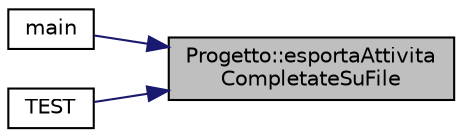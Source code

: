 digraph "Progetto::esportaAttivitaCompletateSuFile"
{
 // LATEX_PDF_SIZE
  edge [fontname="Helvetica",fontsize="10",labelfontname="Helvetica",labelfontsize="10"];
  node [fontname="Helvetica",fontsize="10",shape=record];
  rankdir="RL";
  Node58 [label="Progetto::esportaAttivita\lCompletateSuFile",height=0.2,width=0.4,color="black", fillcolor="grey75", style="filled", fontcolor="black",tooltip="esportazione delle attivita' COMPLETATE del progetto su file"];
  Node58 -> Node59 [dir="back",color="midnightblue",fontsize="10",style="solid",fontname="Helvetica"];
  Node59 [label="main",height=0.2,width=0.4,color="black", fillcolor="white", style="filled",URL="$main_8cpp.html#a840291bc02cba5474a4cb46a9b9566fe",tooltip=" "];
  Node58 -> Node60 [dir="back",color="midnightblue",fontsize="10",style="solid",fontname="Helvetica"];
  Node60 [label="TEST",height=0.2,width=0.4,color="black", fillcolor="white", style="filled",URL="$test_8cpp.html#ae8e36799309d24a81937886f16da09b5",tooltip=" "];
}
